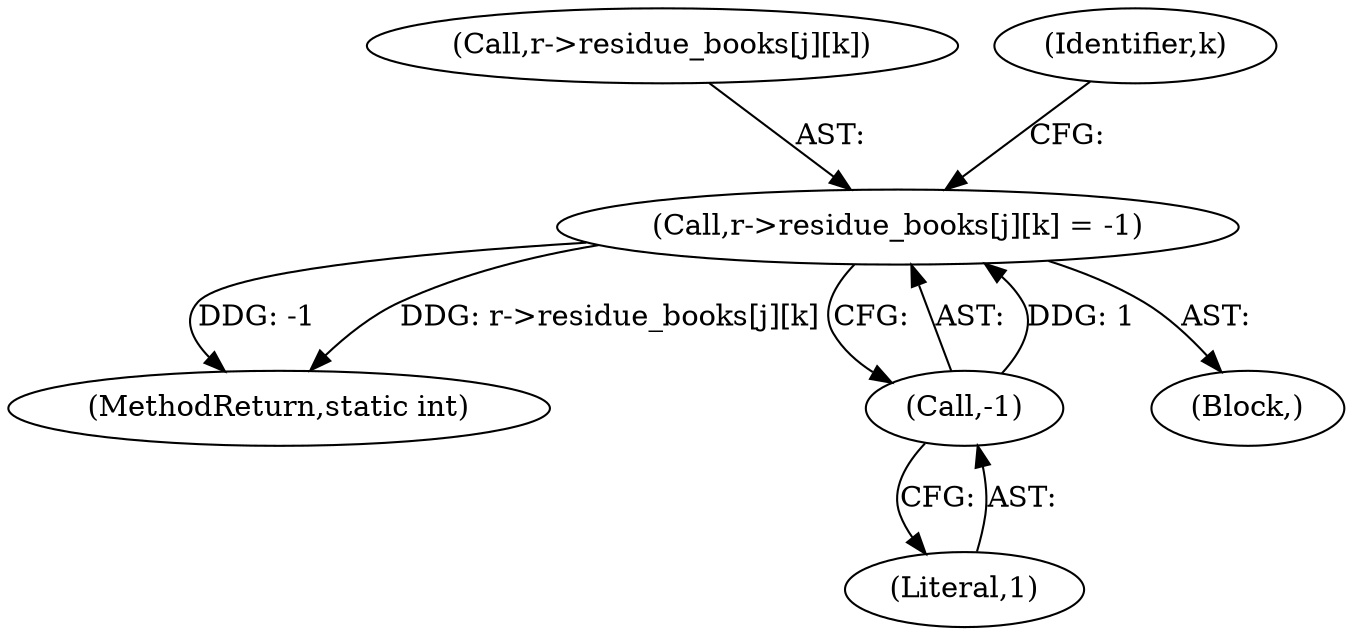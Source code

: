 digraph "0_stb_244d83bc3d859293f55812d48b3db168e581f6ab_0@array" {
"1002533" [label="(Call,r->residue_books[j][k] = -1)"];
"1002541" [label="(Call,-1)"];
"1002534" [label="(Call,r->residue_books[j][k])"];
"1003515" [label="(MethodReturn,static int)"];
"1002533" [label="(Call,r->residue_books[j][k] = -1)"];
"1002542" [label="(Literal,1)"];
"1002493" [label="(Identifier,k)"];
"1002532" [label="(Block,)"];
"1002541" [label="(Call,-1)"];
"1002533" -> "1002532"  [label="AST: "];
"1002533" -> "1002541"  [label="CFG: "];
"1002534" -> "1002533"  [label="AST: "];
"1002541" -> "1002533"  [label="AST: "];
"1002493" -> "1002533"  [label="CFG: "];
"1002533" -> "1003515"  [label="DDG: -1"];
"1002533" -> "1003515"  [label="DDG: r->residue_books[j][k]"];
"1002541" -> "1002533"  [label="DDG: 1"];
"1002541" -> "1002542"  [label="CFG: "];
"1002542" -> "1002541"  [label="AST: "];
}
